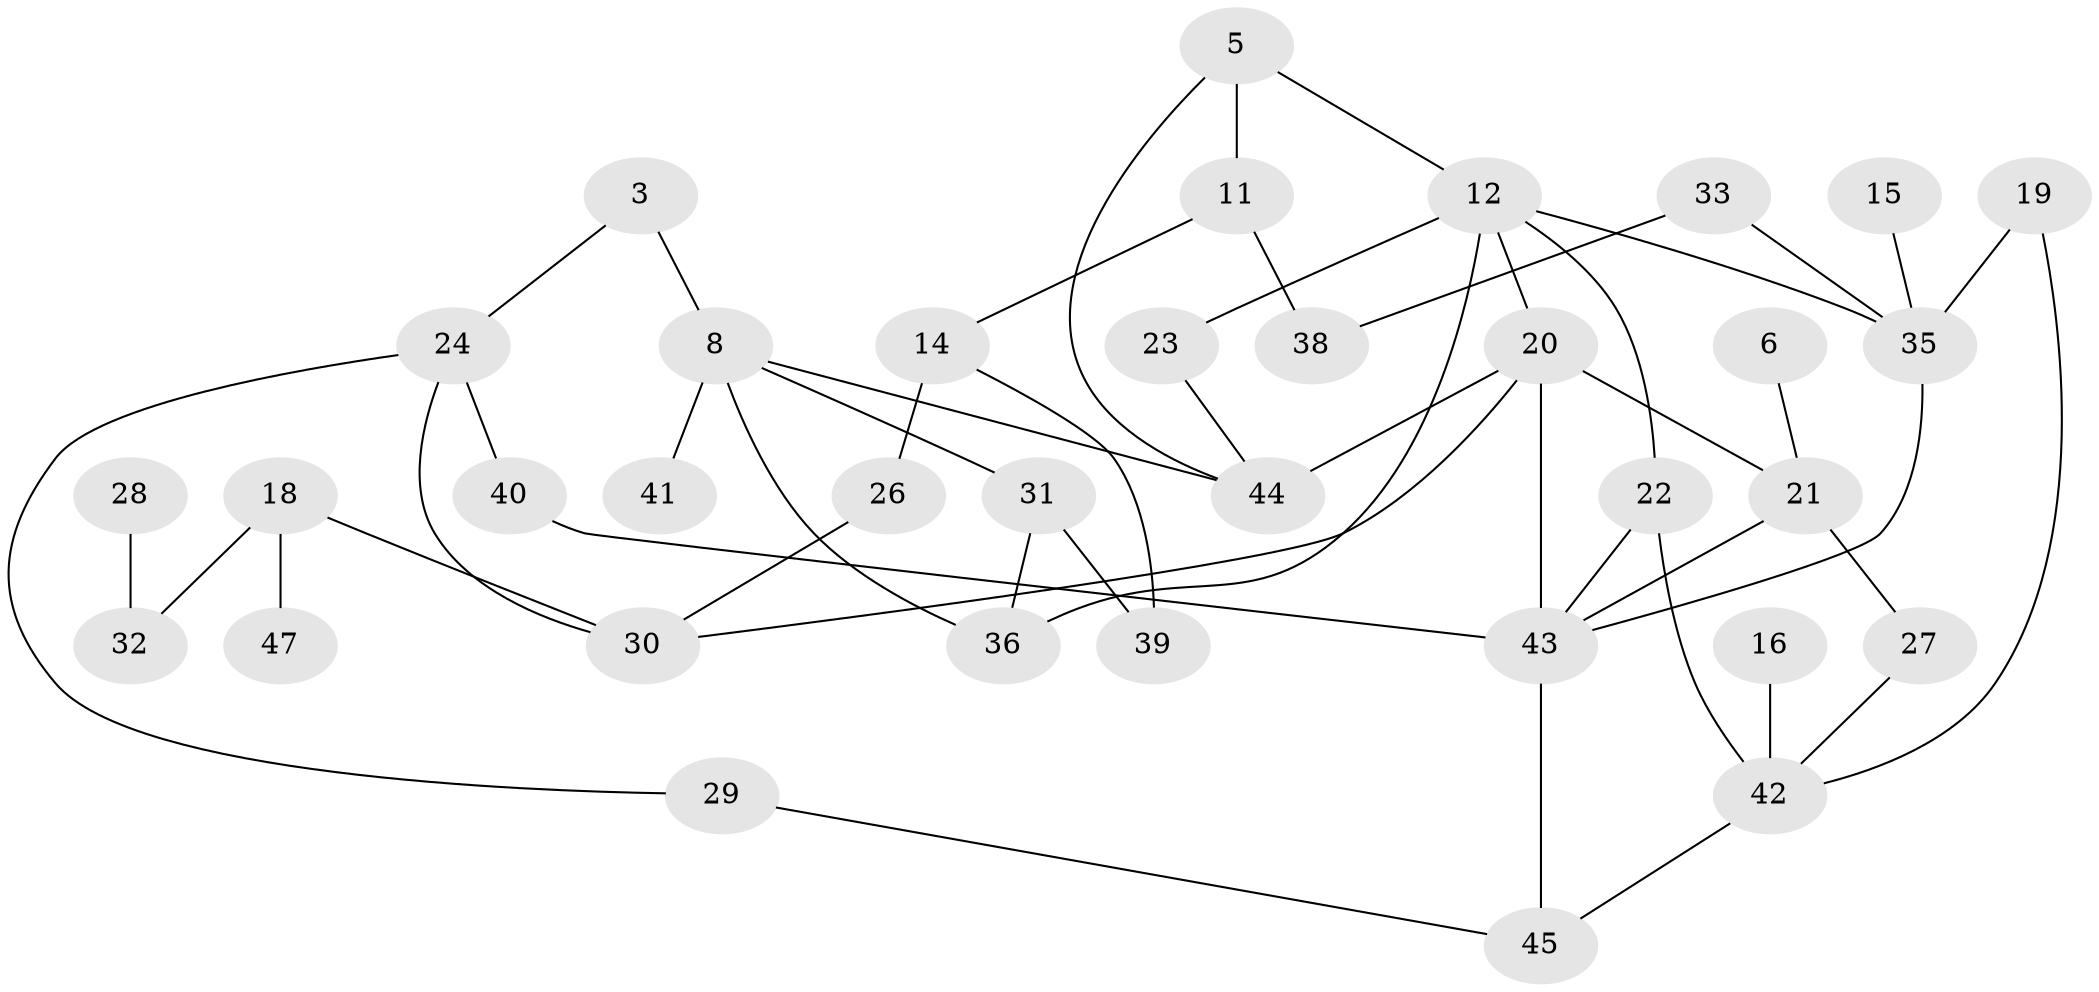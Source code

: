 // original degree distribution, {3: 0.20212765957446807, 2: 0.30851063829787234, 0: 0.10638297872340426, 4: 0.0851063829787234, 1: 0.23404255319148937, 5: 0.0425531914893617, 7: 0.010638297872340425, 6: 0.010638297872340425}
// Generated by graph-tools (version 1.1) at 2025/00/03/09/25 03:00:40]
// undirected, 35 vertices, 50 edges
graph export_dot {
graph [start="1"]
  node [color=gray90,style=filled];
  3;
  5;
  6;
  8;
  11;
  12;
  14;
  15;
  16;
  18;
  19;
  20;
  21;
  22;
  23;
  24;
  26;
  27;
  28;
  29;
  30;
  31;
  32;
  33;
  35;
  36;
  38;
  39;
  40;
  41;
  42;
  43;
  44;
  45;
  47;
  3 -- 8 [weight=1.0];
  3 -- 24 [weight=1.0];
  5 -- 11 [weight=1.0];
  5 -- 12 [weight=1.0];
  5 -- 44 [weight=1.0];
  6 -- 21 [weight=1.0];
  8 -- 31 [weight=1.0];
  8 -- 36 [weight=1.0];
  8 -- 41 [weight=2.0];
  8 -- 44 [weight=1.0];
  11 -- 14 [weight=1.0];
  11 -- 38 [weight=1.0];
  12 -- 20 [weight=1.0];
  12 -- 22 [weight=1.0];
  12 -- 23 [weight=1.0];
  12 -- 35 [weight=1.0];
  12 -- 36 [weight=1.0];
  14 -- 26 [weight=1.0];
  14 -- 39 [weight=1.0];
  15 -- 35 [weight=2.0];
  16 -- 42 [weight=1.0];
  18 -- 30 [weight=1.0];
  18 -- 32 [weight=1.0];
  18 -- 47 [weight=1.0];
  19 -- 35 [weight=2.0];
  19 -- 42 [weight=1.0];
  20 -- 21 [weight=1.0];
  20 -- 30 [weight=1.0];
  20 -- 43 [weight=1.0];
  20 -- 44 [weight=1.0];
  21 -- 27 [weight=1.0];
  21 -- 43 [weight=1.0];
  22 -- 42 [weight=1.0];
  22 -- 43 [weight=1.0];
  23 -- 44 [weight=1.0];
  24 -- 29 [weight=1.0];
  24 -- 30 [weight=1.0];
  24 -- 40 [weight=1.0];
  26 -- 30 [weight=1.0];
  27 -- 42 [weight=1.0];
  28 -- 32 [weight=1.0];
  29 -- 45 [weight=1.0];
  31 -- 36 [weight=1.0];
  31 -- 39 [weight=1.0];
  33 -- 35 [weight=1.0];
  33 -- 38 [weight=1.0];
  35 -- 43 [weight=1.0];
  40 -- 43 [weight=2.0];
  42 -- 45 [weight=1.0];
  43 -- 45 [weight=1.0];
}
